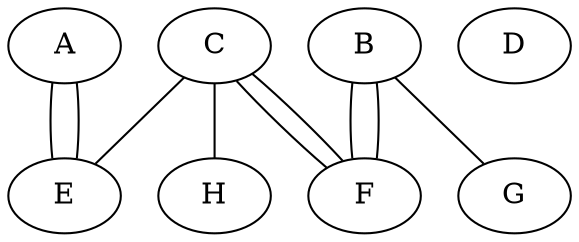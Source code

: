 graph G {
	subgraph X {
		A; B; C; D;
	};

	subgraph Y {
		E; F; G; H;
	};

	subgraph M {
		A--E; B--F; C--F;
	};
	
	A; B; C; D; E; F; G; H;
	A--E; B--F; C--F; B--G; C--E; C--H;
	
}